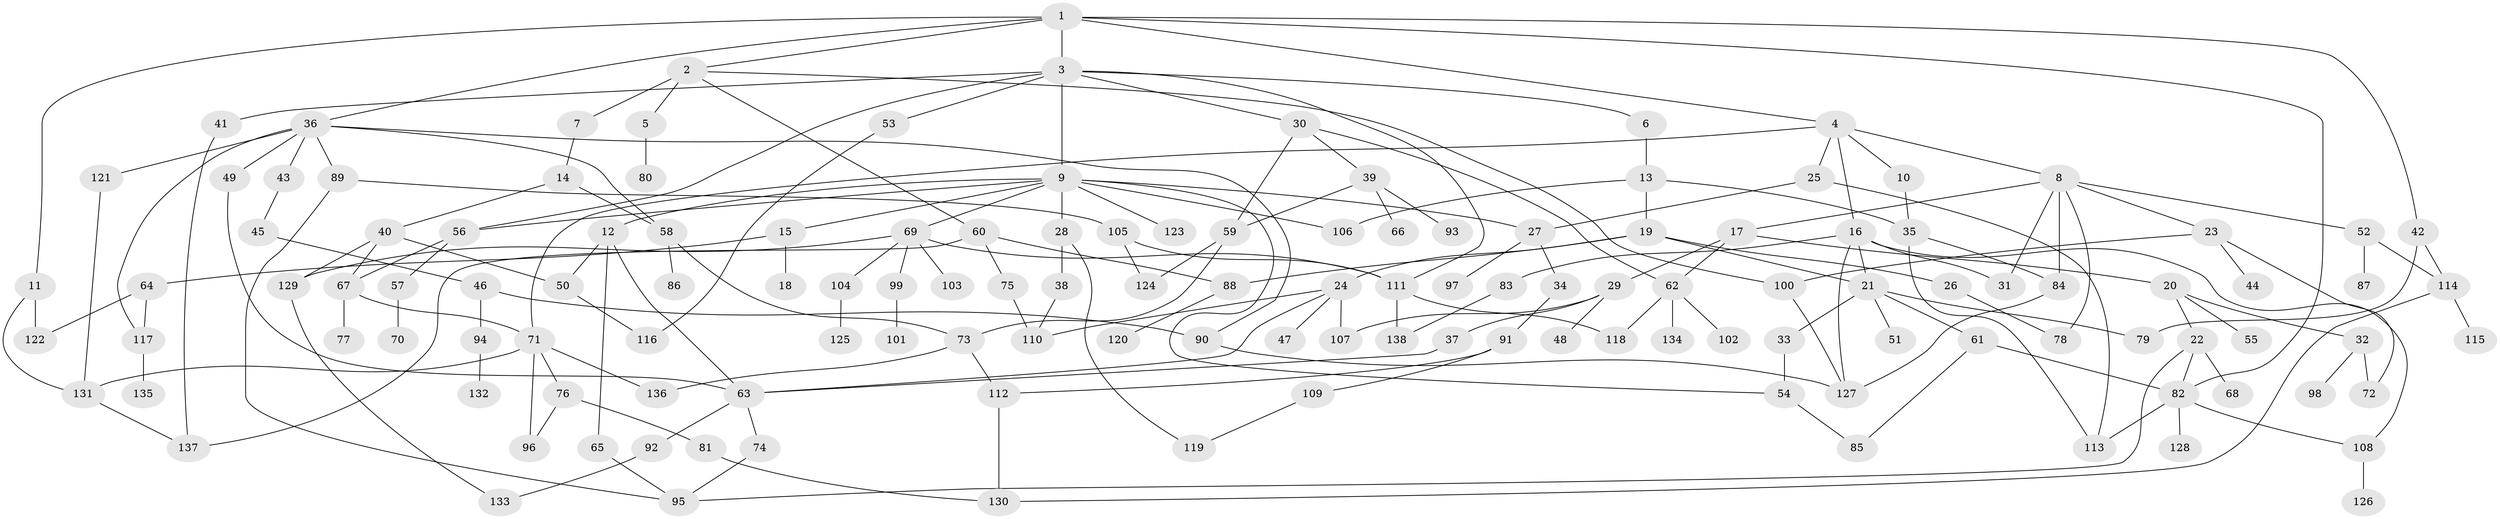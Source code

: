 // coarse degree distribution, {13: 0.011235955056179775, 5: 0.10112359550561797, 6: 0.056179775280898875, 1: 0.21348314606741572, 4: 0.11235955056179775, 7: 0.02247191011235955, 10: 0.011235955056179775, 3: 0.20224719101123595, 8: 0.02247191011235955, 2: 0.23595505617977527, 9: 0.011235955056179775}
// Generated by graph-tools (version 1.1) at 2025/51/02/27/25 19:51:37]
// undirected, 138 vertices, 197 edges
graph export_dot {
graph [start="1"]
  node [color=gray90,style=filled];
  1;
  2;
  3;
  4;
  5;
  6;
  7;
  8;
  9;
  10;
  11;
  12;
  13;
  14;
  15;
  16;
  17;
  18;
  19;
  20;
  21;
  22;
  23;
  24;
  25;
  26;
  27;
  28;
  29;
  30;
  31;
  32;
  33;
  34;
  35;
  36;
  37;
  38;
  39;
  40;
  41;
  42;
  43;
  44;
  45;
  46;
  47;
  48;
  49;
  50;
  51;
  52;
  53;
  54;
  55;
  56;
  57;
  58;
  59;
  60;
  61;
  62;
  63;
  64;
  65;
  66;
  67;
  68;
  69;
  70;
  71;
  72;
  73;
  74;
  75;
  76;
  77;
  78;
  79;
  80;
  81;
  82;
  83;
  84;
  85;
  86;
  87;
  88;
  89;
  90;
  91;
  92;
  93;
  94;
  95;
  96;
  97;
  98;
  99;
  100;
  101;
  102;
  103;
  104;
  105;
  106;
  107;
  108;
  109;
  110;
  111;
  112;
  113;
  114;
  115;
  116;
  117;
  118;
  119;
  120;
  121;
  122;
  123;
  124;
  125;
  126;
  127;
  128;
  129;
  130;
  131;
  132;
  133;
  134;
  135;
  136;
  137;
  138;
  1 -- 2;
  1 -- 3;
  1 -- 4;
  1 -- 11;
  1 -- 36;
  1 -- 42;
  1 -- 82;
  2 -- 5;
  2 -- 7;
  2 -- 60;
  2 -- 100;
  3 -- 6;
  3 -- 9;
  3 -- 30;
  3 -- 41;
  3 -- 53;
  3 -- 56;
  3 -- 111;
  4 -- 8;
  4 -- 10;
  4 -- 16;
  4 -- 25;
  4 -- 71;
  5 -- 80;
  6 -- 13;
  7 -- 14;
  8 -- 17;
  8 -- 23;
  8 -- 31;
  8 -- 52;
  8 -- 78;
  8 -- 84;
  9 -- 12;
  9 -- 15;
  9 -- 27;
  9 -- 28;
  9 -- 56;
  9 -- 69;
  9 -- 123;
  9 -- 106;
  9 -- 54;
  10 -- 35;
  11 -- 122;
  11 -- 131;
  12 -- 65;
  12 -- 63;
  12 -- 50;
  13 -- 19;
  13 -- 35;
  13 -- 106;
  14 -- 40;
  14 -- 58;
  15 -- 18;
  15 -- 64;
  16 -- 21;
  16 -- 83;
  16 -- 108;
  16 -- 127;
  16 -- 31;
  17 -- 20;
  17 -- 29;
  17 -- 62;
  19 -- 24;
  19 -- 26;
  19 -- 21;
  19 -- 88;
  20 -- 22;
  20 -- 32;
  20 -- 55;
  21 -- 33;
  21 -- 51;
  21 -- 61;
  21 -- 79;
  22 -- 68;
  22 -- 82;
  22 -- 95;
  23 -- 44;
  23 -- 72;
  23 -- 100;
  24 -- 47;
  24 -- 107;
  24 -- 63;
  24 -- 110;
  25 -- 113;
  25 -- 27;
  26 -- 78;
  27 -- 34;
  27 -- 97;
  28 -- 38;
  28 -- 119;
  29 -- 37;
  29 -- 48;
  29 -- 107;
  30 -- 39;
  30 -- 62;
  30 -- 59;
  32 -- 72;
  32 -- 98;
  33 -- 54;
  34 -- 91;
  35 -- 113;
  35 -- 84;
  36 -- 43;
  36 -- 49;
  36 -- 58;
  36 -- 89;
  36 -- 117;
  36 -- 121;
  36 -- 90;
  37 -- 63;
  38 -- 110;
  39 -- 59;
  39 -- 66;
  39 -- 93;
  40 -- 50;
  40 -- 67;
  40 -- 129;
  41 -- 137;
  42 -- 114;
  42 -- 79;
  43 -- 45;
  45 -- 46;
  46 -- 90;
  46 -- 94;
  49 -- 63;
  50 -- 116;
  52 -- 87;
  52 -- 114;
  53 -- 116;
  54 -- 85;
  56 -- 57;
  56 -- 67;
  57 -- 70;
  58 -- 73;
  58 -- 86;
  59 -- 124;
  59 -- 73;
  60 -- 75;
  60 -- 88;
  60 -- 137;
  61 -- 85;
  61 -- 82;
  62 -- 102;
  62 -- 118;
  62 -- 134;
  63 -- 74;
  63 -- 92;
  64 -- 122;
  64 -- 117;
  65 -- 95;
  67 -- 71;
  67 -- 77;
  69 -- 99;
  69 -- 103;
  69 -- 104;
  69 -- 111;
  69 -- 129;
  71 -- 76;
  71 -- 131;
  71 -- 136;
  71 -- 96;
  73 -- 136;
  73 -- 112;
  74 -- 95;
  75 -- 110;
  76 -- 81;
  76 -- 96;
  81 -- 130;
  82 -- 128;
  82 -- 108;
  82 -- 113;
  83 -- 138;
  84 -- 127;
  88 -- 120;
  89 -- 105;
  89 -- 95;
  90 -- 127;
  91 -- 109;
  91 -- 112;
  92 -- 133;
  94 -- 132;
  99 -- 101;
  100 -- 127;
  104 -- 125;
  105 -- 124;
  105 -- 111;
  108 -- 126;
  109 -- 119;
  111 -- 138;
  111 -- 118;
  112 -- 130;
  114 -- 115;
  114 -- 130;
  117 -- 135;
  121 -- 131;
  129 -- 133;
  131 -- 137;
}
